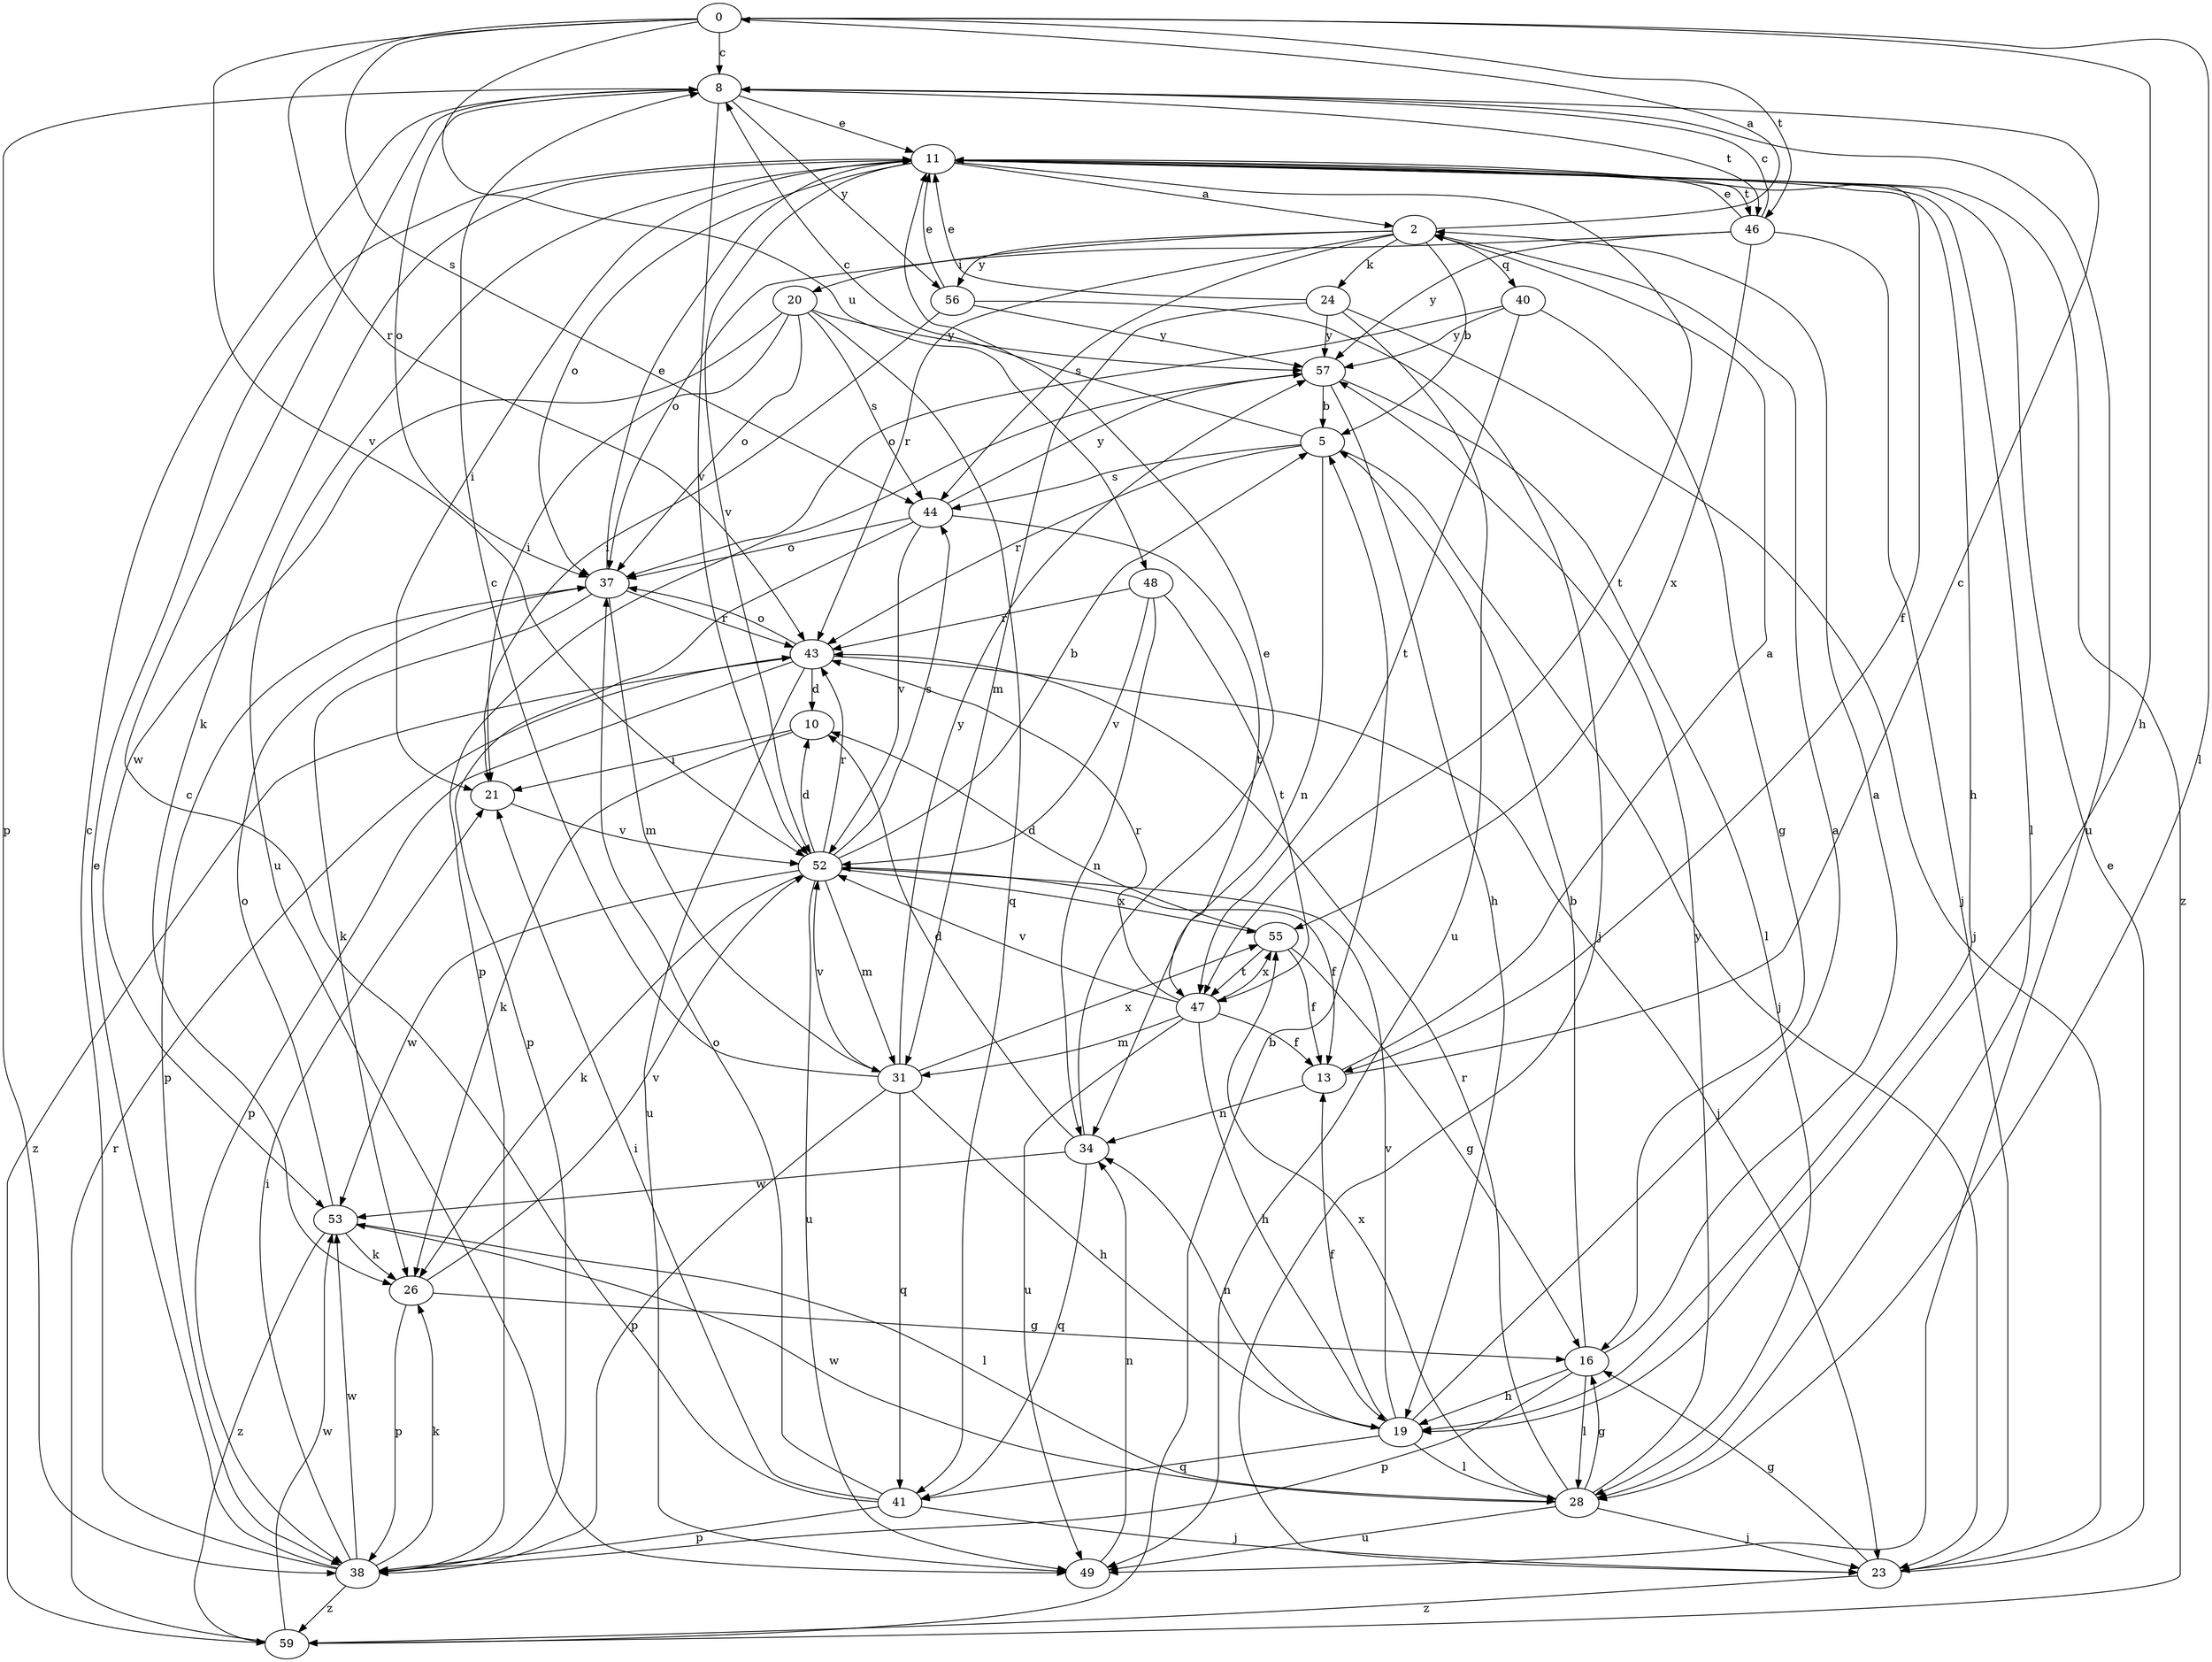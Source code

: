 strict digraph  {
0;
2;
5;
8;
10;
11;
13;
16;
19;
20;
21;
23;
24;
26;
28;
31;
34;
37;
38;
40;
41;
43;
44;
46;
47;
48;
49;
52;
53;
55;
56;
57;
59;
0 -> 8  [label=c];
0 -> 19  [label=h];
0 -> 28  [label=l];
0 -> 43  [label=r];
0 -> 44  [label=s];
0 -> 46  [label=t];
0 -> 48  [label=u];
0 -> 52  [label=v];
2 -> 0  [label=a];
2 -> 5  [label=b];
2 -> 20  [label=i];
2 -> 24  [label=k];
2 -> 40  [label=q];
2 -> 43  [label=r];
2 -> 44  [label=s];
2 -> 56  [label=y];
5 -> 8  [label=c];
5 -> 23  [label=j];
5 -> 34  [label=n];
5 -> 43  [label=r];
5 -> 44  [label=s];
8 -> 11  [label=e];
8 -> 37  [label=o];
8 -> 38  [label=p];
8 -> 46  [label=t];
8 -> 49  [label=u];
8 -> 52  [label=v];
8 -> 56  [label=y];
10 -> 21  [label=i];
10 -> 26  [label=k];
11 -> 2  [label=a];
11 -> 13  [label=f];
11 -> 19  [label=h];
11 -> 21  [label=i];
11 -> 26  [label=k];
11 -> 28  [label=l];
11 -> 37  [label=o];
11 -> 46  [label=t];
11 -> 47  [label=t];
11 -> 49  [label=u];
11 -> 52  [label=v];
11 -> 59  [label=z];
13 -> 2  [label=a];
13 -> 8  [label=c];
13 -> 34  [label=n];
16 -> 2  [label=a];
16 -> 5  [label=b];
16 -> 19  [label=h];
16 -> 28  [label=l];
16 -> 38  [label=p];
19 -> 2  [label=a];
19 -> 13  [label=f];
19 -> 28  [label=l];
19 -> 34  [label=n];
19 -> 41  [label=q];
19 -> 52  [label=v];
20 -> 21  [label=i];
20 -> 37  [label=o];
20 -> 41  [label=q];
20 -> 44  [label=s];
20 -> 53  [label=w];
20 -> 57  [label=y];
21 -> 52  [label=v];
23 -> 11  [label=e];
23 -> 16  [label=g];
23 -> 59  [label=z];
24 -> 11  [label=e];
24 -> 23  [label=j];
24 -> 31  [label=m];
24 -> 49  [label=u];
24 -> 57  [label=y];
26 -> 16  [label=g];
26 -> 38  [label=p];
26 -> 52  [label=v];
28 -> 16  [label=g];
28 -> 23  [label=j];
28 -> 43  [label=r];
28 -> 49  [label=u];
28 -> 53  [label=w];
28 -> 55  [label=x];
28 -> 57  [label=y];
31 -> 8  [label=c];
31 -> 19  [label=h];
31 -> 38  [label=p];
31 -> 41  [label=q];
31 -> 52  [label=v];
31 -> 55  [label=x];
31 -> 57  [label=y];
34 -> 10  [label=d];
34 -> 11  [label=e];
34 -> 41  [label=q];
34 -> 53  [label=w];
37 -> 11  [label=e];
37 -> 26  [label=k];
37 -> 31  [label=m];
37 -> 38  [label=p];
37 -> 43  [label=r];
38 -> 8  [label=c];
38 -> 11  [label=e];
38 -> 21  [label=i];
38 -> 26  [label=k];
38 -> 53  [label=w];
38 -> 59  [label=z];
40 -> 16  [label=g];
40 -> 37  [label=o];
40 -> 47  [label=t];
40 -> 57  [label=y];
41 -> 8  [label=c];
41 -> 21  [label=i];
41 -> 23  [label=j];
41 -> 37  [label=o];
41 -> 38  [label=p];
43 -> 10  [label=d];
43 -> 23  [label=j];
43 -> 37  [label=o];
43 -> 38  [label=p];
43 -> 49  [label=u];
43 -> 59  [label=z];
44 -> 37  [label=o];
44 -> 38  [label=p];
44 -> 47  [label=t];
44 -> 52  [label=v];
44 -> 57  [label=y];
46 -> 8  [label=c];
46 -> 11  [label=e];
46 -> 23  [label=j];
46 -> 37  [label=o];
46 -> 55  [label=x];
46 -> 57  [label=y];
47 -> 13  [label=f];
47 -> 19  [label=h];
47 -> 31  [label=m];
47 -> 43  [label=r];
47 -> 49  [label=u];
47 -> 52  [label=v];
47 -> 55  [label=x];
48 -> 34  [label=n];
48 -> 43  [label=r];
48 -> 47  [label=t];
48 -> 52  [label=v];
49 -> 34  [label=n];
52 -> 5  [label=b];
52 -> 10  [label=d];
52 -> 13  [label=f];
52 -> 26  [label=k];
52 -> 31  [label=m];
52 -> 43  [label=r];
52 -> 44  [label=s];
52 -> 49  [label=u];
52 -> 53  [label=w];
52 -> 55  [label=x];
53 -> 26  [label=k];
53 -> 28  [label=l];
53 -> 37  [label=o];
53 -> 59  [label=z];
55 -> 10  [label=d];
55 -> 13  [label=f];
55 -> 16  [label=g];
55 -> 47  [label=t];
56 -> 11  [label=e];
56 -> 21  [label=i];
56 -> 23  [label=j];
56 -> 57  [label=y];
57 -> 5  [label=b];
57 -> 19  [label=h];
57 -> 28  [label=l];
57 -> 38  [label=p];
59 -> 5  [label=b];
59 -> 43  [label=r];
59 -> 53  [label=w];
}
